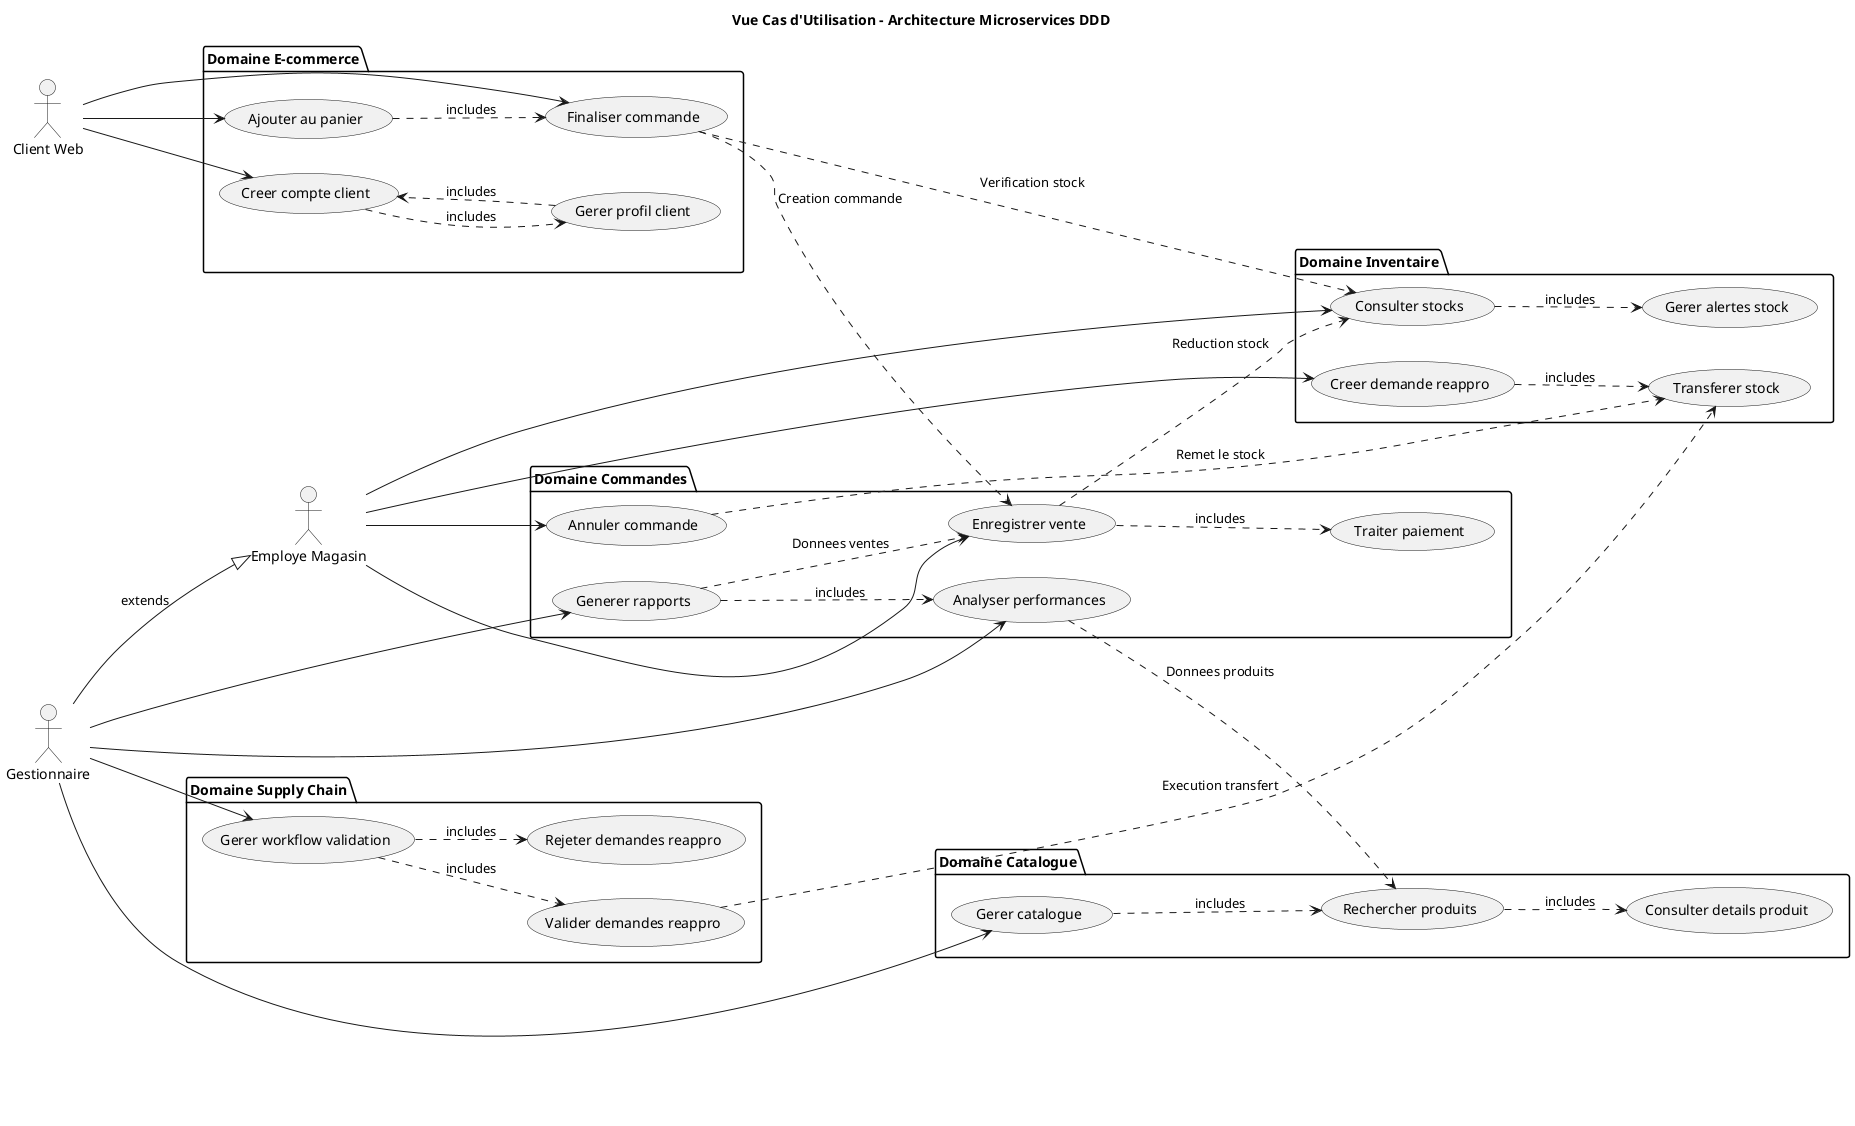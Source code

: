 @startuml scenarios

title Vue Cas d'Utilisation - Architecture Microservices DDD

left to right direction

' Acteurs principaux
actor "Client Web" as WebClient
actor "Employe Magasin" as StoreEmployee
actor "Gestionnaire" as Admin

' Héritage des rôles
Admin --|> StoreEmployee : extends

' Domaine Catalogue (service-catalogue)
package "Domaine Catalogue" {
    usecase "Rechercher produits" as UC01
    usecase "Consulter details produit" as UC02
    usecase "Gerer catalogue" as UC03
    
    UC01 ..> UC02 : includes
    UC03 ..> UC01 : includes
}

' Domaine Inventaire (service-inventaire)
package "Domaine Inventaire" {
    usecase "Consulter stocks" as UC04
    usecase "Creer demande reappro" as UC05
    usecase "Transferer stock" as UC06
    usecase "Gerer alertes stock" as UC07
    
    UC04 ..> UC07 : includes
    UC05 ..> UC06 : includes
}

' Domaine Commandes (service-commandes)
package "Domaine Commandes" {
    usecase "Enregistrer vente" as UC08
    usecase "Traiter paiement" as UC09
    usecase "Generer rapports" as UC10
    usecase "Analyser performances" as UC11
    usecase "Annuler commande" as UC20
    UC08 ..> UC09 : includes
    UC10 ..> UC11 : includes
}

' Domaine Supply Chain (service-supply-chain)
package "Domaine Supply Chain" {
    usecase "Valider demandes reappro" as UC12
    usecase "Gerer workflow validation" as UC14
    usecase "Rejeter demandes reappro" as UC19
    UC14 ..> UC19 : includes
    UC14 ..> UC12 : includes
}

' Domaine E-commerce (service-ecommerce)
package "Domaine E-commerce" {
    usecase "Creer compte client" as UC15
    usecase "Ajouter au panier" as UC16
    usecase "Finaliser commande" as UC17
    usecase "Gerer profil client" as UC18
    
    UC15 ..> UC18 : includes
    UC16 ..> UC17 : includes
    UC18 ..> UC15 : includes
}

' Relations acteurs - cas d'utilisation

' Client Web (E-commerce)
WebClient --> UC15
WebClient --> UC16
WebClient --> UC17

' Employe Magasin (droits de base)
StoreEmployee --> UC04
StoreEmployee --> UC05
StoreEmployee --> UC08
StoreEmployee --> UC20

' Gestionnaire/Admin (hérite des droits employé + droits supplémentaires)
Admin --> UC03
Admin --> UC10
Admin --> UC11
Admin --> UC14

' Relations inter-domaines critiques (communication HTTP)
UC08 ..> UC04 : Reduction stock
UC17 ..> UC04 : Verification stock
UC17 ..> UC08 : Creation commande
UC12 ..> UC06 : Execution transfert
UC10 ..> UC08 : Donnees ventes
UC11 ..> UC01 : Donnees produits
UC20 ..> UC06 : Remet le stock 
@enduml

